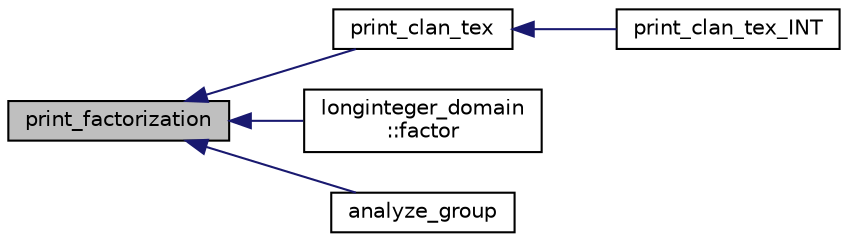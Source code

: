 digraph "print_factorization"
{
  edge [fontname="Helvetica",fontsize="10",labelfontname="Helvetica",labelfontsize="10"];
  node [fontname="Helvetica",fontsize="10",shape=record];
  rankdir="LR";
  Node7828 [label="print_factorization",height=0.2,width=0.4,color="black", fillcolor="grey75", style="filled", fontcolor="black"];
  Node7828 -> Node7829 [dir="back",color="midnightblue",fontsize="10",style="solid",fontname="Helvetica"];
  Node7829 [label="print_clan_tex",height=0.2,width=0.4,color="black", fillcolor="white", style="filled",URL="$d9/d60/discreta_8h.html#a46caf83aa0d557a42ac3710c7f5dc665"];
  Node7829 -> Node7830 [dir="back",color="midnightblue",fontsize="10",style="solid",fontname="Helvetica"];
  Node7830 [label="print_clan_tex_INT",height=0.2,width=0.4,color="black", fillcolor="white", style="filled",URL="$d9/d60/discreta_8h.html#a6940852a56bea54b6b60aa35e5894664"];
  Node7828 -> Node7831 [dir="back",color="midnightblue",fontsize="10",style="solid",fontname="Helvetica"];
  Node7831 [label="longinteger_domain\l::factor",height=0.2,width=0.4,color="black", fillcolor="white", style="filled",URL="$d2/d7a/classlonginteger__domain.html#a2224c4efabb173607589de9b5d91cad0"];
  Node7828 -> Node7832 [dir="back",color="midnightblue",fontsize="10",style="solid",fontname="Helvetica"];
  Node7832 [label="analyze_group",height=0.2,width=0.4,color="black", fillcolor="white", style="filled",URL="$d0/d76/tl__algebra__and__number__theory_8h.html#acc445ef9d19e7fe78fbe1a057328958e"];
}
